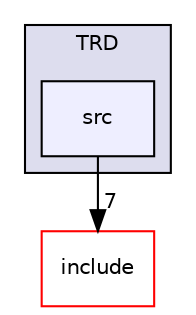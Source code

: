 digraph "/home/travis/build/AliceO2Group/AliceO2/DataFormats/Detectors/TRD/src" {
  bgcolor=transparent;
  compound=true
  node [ fontsize="10", fontname="Helvetica"];
  edge [ labelfontsize="10", labelfontname="Helvetica"];
  subgraph clusterdir_bb194ed89d4d31aa97da8e5c0af864ff {
    graph [ bgcolor="#ddddee", pencolor="black", label="TRD" fontname="Helvetica", fontsize="10", URL="dir_bb194ed89d4d31aa97da8e5c0af864ff.html"]
  dir_3e106f575cb53179f38b92ddf02a7ff4 [shape=box, label="src", style="filled", fillcolor="#eeeeff", pencolor="black", URL="dir_3e106f575cb53179f38b92ddf02a7ff4.html"];
  }
  dir_37cb16e5a1a76e7ae4faac09696b430a [shape=box label="include" color="red" URL="dir_37cb16e5a1a76e7ae4faac09696b430a.html"];
  dir_3e106f575cb53179f38b92ddf02a7ff4->dir_37cb16e5a1a76e7ae4faac09696b430a [headlabel="7", labeldistance=1.5 headhref="dir_000169_000154.html"];
}
